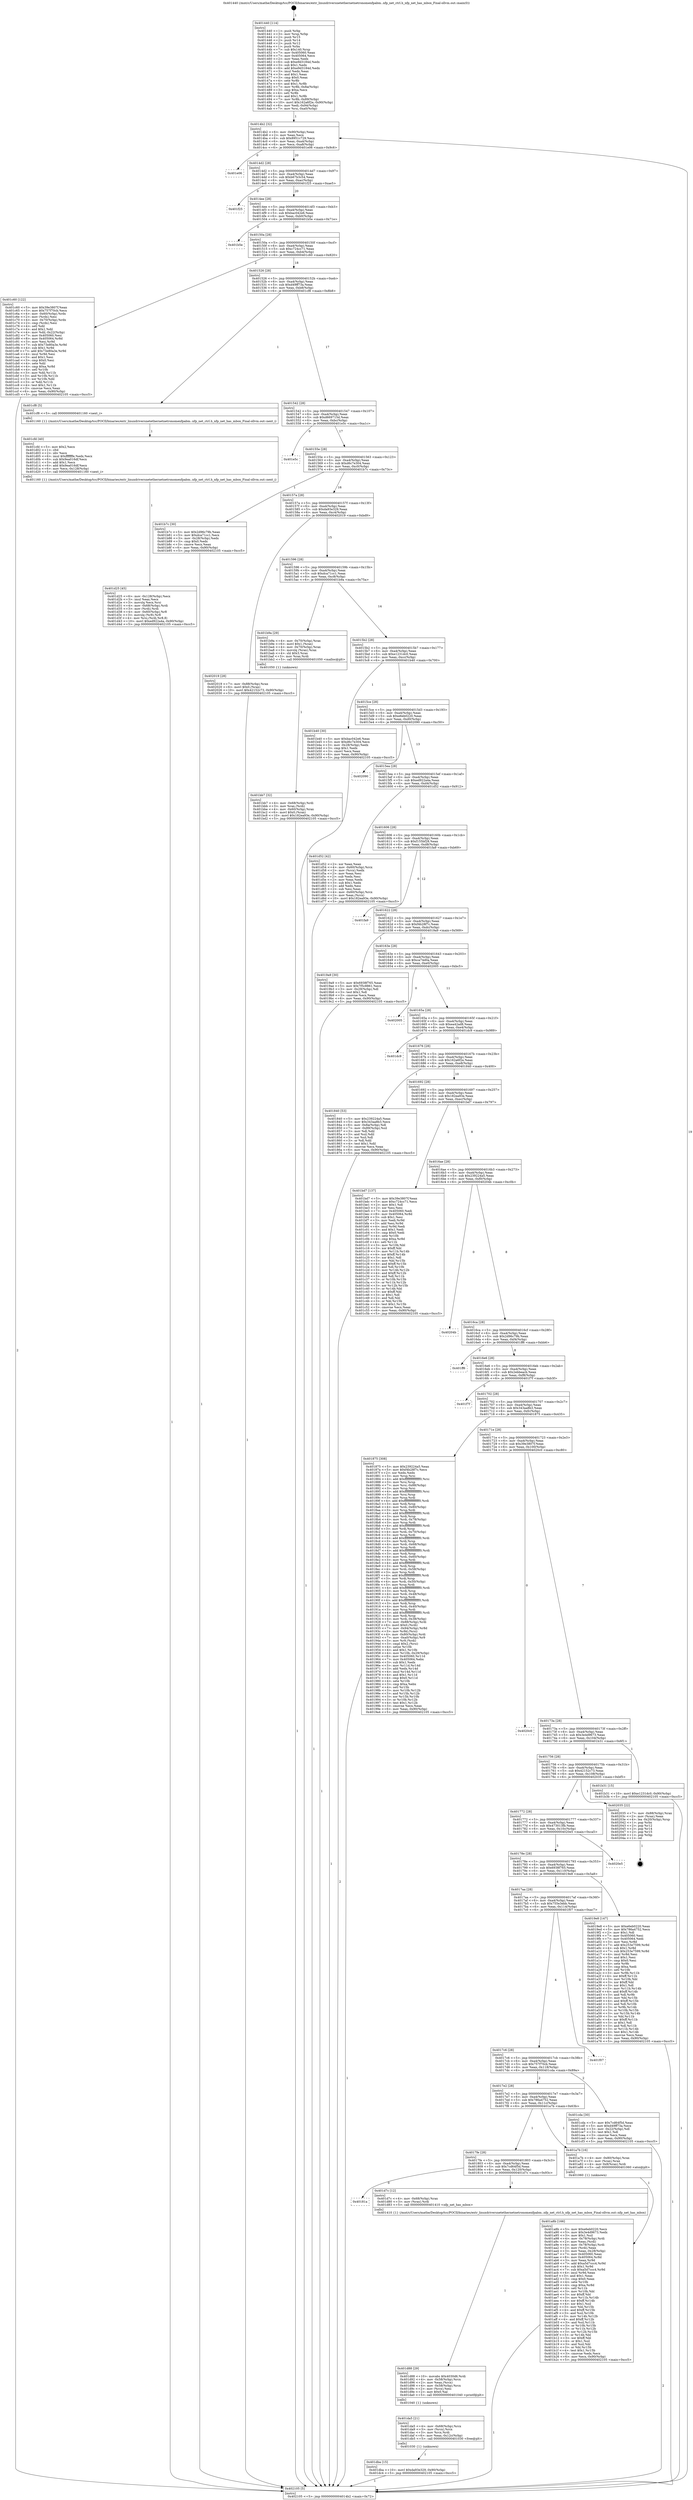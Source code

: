 digraph "0x401440" {
  label = "0x401440 (/mnt/c/Users/mathe/Desktop/tcc/POCII/binaries/extr_linuxdriversnetethernetnetronomenfpabm..nfp_net_ctrl.h_nfp_net_has_mbox_Final-ollvm.out::main(0))"
  labelloc = "t"
  node[shape=record]

  Entry [label="",width=0.3,height=0.3,shape=circle,fillcolor=black,style=filled]
  "0x4014b2" [label="{
     0x4014b2 [32]\l
     | [instrs]\l
     &nbsp;&nbsp;0x4014b2 \<+6\>: mov -0x90(%rbp),%eax\l
     &nbsp;&nbsp;0x4014b8 \<+2\>: mov %eax,%ecx\l
     &nbsp;&nbsp;0x4014ba \<+6\>: sub $0x8951c729,%ecx\l
     &nbsp;&nbsp;0x4014c0 \<+6\>: mov %eax,-0xa4(%rbp)\l
     &nbsp;&nbsp;0x4014c6 \<+6\>: mov %ecx,-0xa8(%rbp)\l
     &nbsp;&nbsp;0x4014cc \<+6\>: je 0000000000401e06 \<main+0x9c6\>\l
  }"]
  "0x401e06" [label="{
     0x401e06\l
  }", style=dashed]
  "0x4014d2" [label="{
     0x4014d2 [28]\l
     | [instrs]\l
     &nbsp;&nbsp;0x4014d2 \<+5\>: jmp 00000000004014d7 \<main+0x97\>\l
     &nbsp;&nbsp;0x4014d7 \<+6\>: mov -0xa4(%rbp),%eax\l
     &nbsp;&nbsp;0x4014dd \<+5\>: sub $0xb67b3c54,%eax\l
     &nbsp;&nbsp;0x4014e2 \<+6\>: mov %eax,-0xac(%rbp)\l
     &nbsp;&nbsp;0x4014e8 \<+6\>: je 0000000000401f25 \<main+0xae5\>\l
  }"]
  Exit [label="",width=0.3,height=0.3,shape=circle,fillcolor=black,style=filled,peripheries=2]
  "0x401f25" [label="{
     0x401f25\l
  }", style=dashed]
  "0x4014ee" [label="{
     0x4014ee [28]\l
     | [instrs]\l
     &nbsp;&nbsp;0x4014ee \<+5\>: jmp 00000000004014f3 \<main+0xb3\>\l
     &nbsp;&nbsp;0x4014f3 \<+6\>: mov -0xa4(%rbp),%eax\l
     &nbsp;&nbsp;0x4014f9 \<+5\>: sub $0xbac042e6,%eax\l
     &nbsp;&nbsp;0x4014fe \<+6\>: mov %eax,-0xb0(%rbp)\l
     &nbsp;&nbsp;0x401504 \<+6\>: je 0000000000401b5e \<main+0x71e\>\l
  }"]
  "0x401dba" [label="{
     0x401dba [15]\l
     | [instrs]\l
     &nbsp;&nbsp;0x401dba \<+10\>: movl $0xda93e329,-0x90(%rbp)\l
     &nbsp;&nbsp;0x401dc4 \<+5\>: jmp 0000000000402105 \<main+0xcc5\>\l
  }"]
  "0x401b5e" [label="{
     0x401b5e\l
  }", style=dashed]
  "0x40150a" [label="{
     0x40150a [28]\l
     | [instrs]\l
     &nbsp;&nbsp;0x40150a \<+5\>: jmp 000000000040150f \<main+0xcf\>\l
     &nbsp;&nbsp;0x40150f \<+6\>: mov -0xa4(%rbp),%eax\l
     &nbsp;&nbsp;0x401515 \<+5\>: sub $0xc724cc71,%eax\l
     &nbsp;&nbsp;0x40151a \<+6\>: mov %eax,-0xb4(%rbp)\l
     &nbsp;&nbsp;0x401520 \<+6\>: je 0000000000401c60 \<main+0x820\>\l
  }"]
  "0x401da5" [label="{
     0x401da5 [21]\l
     | [instrs]\l
     &nbsp;&nbsp;0x401da5 \<+4\>: mov -0x68(%rbp),%rcx\l
     &nbsp;&nbsp;0x401da9 \<+3\>: mov (%rcx),%rcx\l
     &nbsp;&nbsp;0x401dac \<+3\>: mov %rcx,%rdi\l
     &nbsp;&nbsp;0x401daf \<+6\>: mov %eax,-0x12c(%rbp)\l
     &nbsp;&nbsp;0x401db5 \<+5\>: call 0000000000401030 \<free@plt\>\l
     | [calls]\l
     &nbsp;&nbsp;0x401030 \{1\} (unknown)\l
  }"]
  "0x401c60" [label="{
     0x401c60 [122]\l
     | [instrs]\l
     &nbsp;&nbsp;0x401c60 \<+5\>: mov $0x39e3807f,%eax\l
     &nbsp;&nbsp;0x401c65 \<+5\>: mov $0x757f70cb,%ecx\l
     &nbsp;&nbsp;0x401c6a \<+4\>: mov -0x60(%rbp),%rdx\l
     &nbsp;&nbsp;0x401c6e \<+2\>: mov (%rdx),%esi\l
     &nbsp;&nbsp;0x401c70 \<+4\>: mov -0x70(%rbp),%rdx\l
     &nbsp;&nbsp;0x401c74 \<+2\>: cmp (%rdx),%esi\l
     &nbsp;&nbsp;0x401c76 \<+4\>: setl %dil\l
     &nbsp;&nbsp;0x401c7a \<+4\>: and $0x1,%dil\l
     &nbsp;&nbsp;0x401c7e \<+4\>: mov %dil,-0x22(%rbp)\l
     &nbsp;&nbsp;0x401c82 \<+7\>: mov 0x405060,%esi\l
     &nbsp;&nbsp;0x401c89 \<+8\>: mov 0x405064,%r8d\l
     &nbsp;&nbsp;0x401c91 \<+3\>: mov %esi,%r9d\l
     &nbsp;&nbsp;0x401c94 \<+7\>: sub $0x73e80a3e,%r9d\l
     &nbsp;&nbsp;0x401c9b \<+4\>: sub $0x1,%r9d\l
     &nbsp;&nbsp;0x401c9f \<+7\>: add $0x73e80a3e,%r9d\l
     &nbsp;&nbsp;0x401ca6 \<+4\>: imul %r9d,%esi\l
     &nbsp;&nbsp;0x401caa \<+3\>: and $0x1,%esi\l
     &nbsp;&nbsp;0x401cad \<+3\>: cmp $0x0,%esi\l
     &nbsp;&nbsp;0x401cb0 \<+4\>: sete %dil\l
     &nbsp;&nbsp;0x401cb4 \<+4\>: cmp $0xa,%r8d\l
     &nbsp;&nbsp;0x401cb8 \<+4\>: setl %r10b\l
     &nbsp;&nbsp;0x401cbc \<+3\>: mov %dil,%r11b\l
     &nbsp;&nbsp;0x401cbf \<+3\>: and %r10b,%r11b\l
     &nbsp;&nbsp;0x401cc2 \<+3\>: xor %r10b,%dil\l
     &nbsp;&nbsp;0x401cc5 \<+3\>: or %dil,%r11b\l
     &nbsp;&nbsp;0x401cc8 \<+4\>: test $0x1,%r11b\l
     &nbsp;&nbsp;0x401ccc \<+3\>: cmovne %ecx,%eax\l
     &nbsp;&nbsp;0x401ccf \<+6\>: mov %eax,-0x90(%rbp)\l
     &nbsp;&nbsp;0x401cd5 \<+5\>: jmp 0000000000402105 \<main+0xcc5\>\l
  }"]
  "0x401526" [label="{
     0x401526 [28]\l
     | [instrs]\l
     &nbsp;&nbsp;0x401526 \<+5\>: jmp 000000000040152b \<main+0xeb\>\l
     &nbsp;&nbsp;0x40152b \<+6\>: mov -0xa4(%rbp),%eax\l
     &nbsp;&nbsp;0x401531 \<+5\>: sub $0xd49ff73a,%eax\l
     &nbsp;&nbsp;0x401536 \<+6\>: mov %eax,-0xb8(%rbp)\l
     &nbsp;&nbsp;0x40153c \<+6\>: je 0000000000401cf8 \<main+0x8b8\>\l
  }"]
  "0x401d88" [label="{
     0x401d88 [29]\l
     | [instrs]\l
     &nbsp;&nbsp;0x401d88 \<+10\>: movabs $0x4030d6,%rdi\l
     &nbsp;&nbsp;0x401d92 \<+4\>: mov -0x58(%rbp),%rcx\l
     &nbsp;&nbsp;0x401d96 \<+2\>: mov %eax,(%rcx)\l
     &nbsp;&nbsp;0x401d98 \<+4\>: mov -0x58(%rbp),%rcx\l
     &nbsp;&nbsp;0x401d9c \<+2\>: mov (%rcx),%esi\l
     &nbsp;&nbsp;0x401d9e \<+2\>: mov $0x0,%al\l
     &nbsp;&nbsp;0x401da0 \<+5\>: call 0000000000401040 \<printf@plt\>\l
     | [calls]\l
     &nbsp;&nbsp;0x401040 \{1\} (unknown)\l
  }"]
  "0x401cf8" [label="{
     0x401cf8 [5]\l
     | [instrs]\l
     &nbsp;&nbsp;0x401cf8 \<+5\>: call 0000000000401160 \<next_i\>\l
     | [calls]\l
     &nbsp;&nbsp;0x401160 \{1\} (/mnt/c/Users/mathe/Desktop/tcc/POCII/binaries/extr_linuxdriversnetethernetnetronomenfpabm..nfp_net_ctrl.h_nfp_net_has_mbox_Final-ollvm.out::next_i)\l
  }"]
  "0x401542" [label="{
     0x401542 [28]\l
     | [instrs]\l
     &nbsp;&nbsp;0x401542 \<+5\>: jmp 0000000000401547 \<main+0x107\>\l
     &nbsp;&nbsp;0x401547 \<+6\>: mov -0xa4(%rbp),%eax\l
     &nbsp;&nbsp;0x40154d \<+5\>: sub $0xd669715d,%eax\l
     &nbsp;&nbsp;0x401552 \<+6\>: mov %eax,-0xbc(%rbp)\l
     &nbsp;&nbsp;0x401558 \<+6\>: je 0000000000401e5c \<main+0xa1c\>\l
  }"]
  "0x40181a" [label="{
     0x40181a\l
  }", style=dashed]
  "0x401e5c" [label="{
     0x401e5c\l
  }", style=dashed]
  "0x40155e" [label="{
     0x40155e [28]\l
     | [instrs]\l
     &nbsp;&nbsp;0x40155e \<+5\>: jmp 0000000000401563 \<main+0x123\>\l
     &nbsp;&nbsp;0x401563 \<+6\>: mov -0xa4(%rbp),%eax\l
     &nbsp;&nbsp;0x401569 \<+5\>: sub $0xd6c7e304,%eax\l
     &nbsp;&nbsp;0x40156e \<+6\>: mov %eax,-0xc0(%rbp)\l
     &nbsp;&nbsp;0x401574 \<+6\>: je 0000000000401b7c \<main+0x73c\>\l
  }"]
  "0x401d7c" [label="{
     0x401d7c [12]\l
     | [instrs]\l
     &nbsp;&nbsp;0x401d7c \<+4\>: mov -0x68(%rbp),%rax\l
     &nbsp;&nbsp;0x401d80 \<+3\>: mov (%rax),%rdi\l
     &nbsp;&nbsp;0x401d83 \<+5\>: call 0000000000401410 \<nfp_net_has_mbox\>\l
     | [calls]\l
     &nbsp;&nbsp;0x401410 \{1\} (/mnt/c/Users/mathe/Desktop/tcc/POCII/binaries/extr_linuxdriversnetethernetnetronomenfpabm..nfp_net_ctrl.h_nfp_net_has_mbox_Final-ollvm.out::nfp_net_has_mbox)\l
  }"]
  "0x401b7c" [label="{
     0x401b7c [30]\l
     | [instrs]\l
     &nbsp;&nbsp;0x401b7c \<+5\>: mov $0x2d96c79b,%eax\l
     &nbsp;&nbsp;0x401b81 \<+5\>: mov $0xdca71cc1,%ecx\l
     &nbsp;&nbsp;0x401b86 \<+3\>: mov -0x28(%rbp),%edx\l
     &nbsp;&nbsp;0x401b89 \<+3\>: cmp $0x0,%edx\l
     &nbsp;&nbsp;0x401b8c \<+3\>: cmove %ecx,%eax\l
     &nbsp;&nbsp;0x401b8f \<+6\>: mov %eax,-0x90(%rbp)\l
     &nbsp;&nbsp;0x401b95 \<+5\>: jmp 0000000000402105 \<main+0xcc5\>\l
  }"]
  "0x40157a" [label="{
     0x40157a [28]\l
     | [instrs]\l
     &nbsp;&nbsp;0x40157a \<+5\>: jmp 000000000040157f \<main+0x13f\>\l
     &nbsp;&nbsp;0x40157f \<+6\>: mov -0xa4(%rbp),%eax\l
     &nbsp;&nbsp;0x401585 \<+5\>: sub $0xda93e329,%eax\l
     &nbsp;&nbsp;0x40158a \<+6\>: mov %eax,-0xc4(%rbp)\l
     &nbsp;&nbsp;0x401590 \<+6\>: je 0000000000402019 \<main+0xbd9\>\l
  }"]
  "0x401d25" [label="{
     0x401d25 [45]\l
     | [instrs]\l
     &nbsp;&nbsp;0x401d25 \<+6\>: mov -0x128(%rbp),%ecx\l
     &nbsp;&nbsp;0x401d2b \<+3\>: imul %eax,%ecx\l
     &nbsp;&nbsp;0x401d2e \<+3\>: movslq %ecx,%rsi\l
     &nbsp;&nbsp;0x401d31 \<+4\>: mov -0x68(%rbp),%rdi\l
     &nbsp;&nbsp;0x401d35 \<+3\>: mov (%rdi),%rdi\l
     &nbsp;&nbsp;0x401d38 \<+4\>: mov -0x60(%rbp),%r8\l
     &nbsp;&nbsp;0x401d3c \<+3\>: movslq (%r8),%r8\l
     &nbsp;&nbsp;0x401d3f \<+4\>: mov %rsi,(%rdi,%r8,8)\l
     &nbsp;&nbsp;0x401d43 \<+10\>: movl $0xed922a4a,-0x90(%rbp)\l
     &nbsp;&nbsp;0x401d4d \<+5\>: jmp 0000000000402105 \<main+0xcc5\>\l
  }"]
  "0x402019" [label="{
     0x402019 [28]\l
     | [instrs]\l
     &nbsp;&nbsp;0x402019 \<+7\>: mov -0x88(%rbp),%rax\l
     &nbsp;&nbsp;0x402020 \<+6\>: movl $0x0,(%rax)\l
     &nbsp;&nbsp;0x402026 \<+10\>: movl $0x42152c73,-0x90(%rbp)\l
     &nbsp;&nbsp;0x402030 \<+5\>: jmp 0000000000402105 \<main+0xcc5\>\l
  }"]
  "0x401596" [label="{
     0x401596 [28]\l
     | [instrs]\l
     &nbsp;&nbsp;0x401596 \<+5\>: jmp 000000000040159b \<main+0x15b\>\l
     &nbsp;&nbsp;0x40159b \<+6\>: mov -0xa4(%rbp),%eax\l
     &nbsp;&nbsp;0x4015a1 \<+5\>: sub $0xdca71cc1,%eax\l
     &nbsp;&nbsp;0x4015a6 \<+6\>: mov %eax,-0xc8(%rbp)\l
     &nbsp;&nbsp;0x4015ac \<+6\>: je 0000000000401b9a \<main+0x75a\>\l
  }"]
  "0x401cfd" [label="{
     0x401cfd [40]\l
     | [instrs]\l
     &nbsp;&nbsp;0x401cfd \<+5\>: mov $0x2,%ecx\l
     &nbsp;&nbsp;0x401d02 \<+1\>: cltd\l
     &nbsp;&nbsp;0x401d03 \<+2\>: idiv %ecx\l
     &nbsp;&nbsp;0x401d05 \<+6\>: imul $0xfffffffe,%edx,%ecx\l
     &nbsp;&nbsp;0x401d0b \<+6\>: sub $0x9ea016df,%ecx\l
     &nbsp;&nbsp;0x401d11 \<+3\>: add $0x1,%ecx\l
     &nbsp;&nbsp;0x401d14 \<+6\>: add $0x9ea016df,%ecx\l
     &nbsp;&nbsp;0x401d1a \<+6\>: mov %ecx,-0x128(%rbp)\l
     &nbsp;&nbsp;0x401d20 \<+5\>: call 0000000000401160 \<next_i\>\l
     | [calls]\l
     &nbsp;&nbsp;0x401160 \{1\} (/mnt/c/Users/mathe/Desktop/tcc/POCII/binaries/extr_linuxdriversnetethernetnetronomenfpabm..nfp_net_ctrl.h_nfp_net_has_mbox_Final-ollvm.out::next_i)\l
  }"]
  "0x401b9a" [label="{
     0x401b9a [29]\l
     | [instrs]\l
     &nbsp;&nbsp;0x401b9a \<+4\>: mov -0x70(%rbp),%rax\l
     &nbsp;&nbsp;0x401b9e \<+6\>: movl $0x1,(%rax)\l
     &nbsp;&nbsp;0x401ba4 \<+4\>: mov -0x70(%rbp),%rax\l
     &nbsp;&nbsp;0x401ba8 \<+3\>: movslq (%rax),%rax\l
     &nbsp;&nbsp;0x401bab \<+4\>: shl $0x3,%rax\l
     &nbsp;&nbsp;0x401baf \<+3\>: mov %rax,%rdi\l
     &nbsp;&nbsp;0x401bb2 \<+5\>: call 0000000000401050 \<malloc@plt\>\l
     | [calls]\l
     &nbsp;&nbsp;0x401050 \{1\} (unknown)\l
  }"]
  "0x4015b2" [label="{
     0x4015b2 [28]\l
     | [instrs]\l
     &nbsp;&nbsp;0x4015b2 \<+5\>: jmp 00000000004015b7 \<main+0x177\>\l
     &nbsp;&nbsp;0x4015b7 \<+6\>: mov -0xa4(%rbp),%eax\l
     &nbsp;&nbsp;0x4015bd \<+5\>: sub $0xe1231dc0,%eax\l
     &nbsp;&nbsp;0x4015c2 \<+6\>: mov %eax,-0xcc(%rbp)\l
     &nbsp;&nbsp;0x4015c8 \<+6\>: je 0000000000401b40 \<main+0x700\>\l
  }"]
  "0x401bb7" [label="{
     0x401bb7 [32]\l
     | [instrs]\l
     &nbsp;&nbsp;0x401bb7 \<+4\>: mov -0x68(%rbp),%rdi\l
     &nbsp;&nbsp;0x401bbb \<+3\>: mov %rax,(%rdi)\l
     &nbsp;&nbsp;0x401bbe \<+4\>: mov -0x60(%rbp),%rax\l
     &nbsp;&nbsp;0x401bc2 \<+6\>: movl $0x0,(%rax)\l
     &nbsp;&nbsp;0x401bc8 \<+10\>: movl $0x182ea93e,-0x90(%rbp)\l
     &nbsp;&nbsp;0x401bd2 \<+5\>: jmp 0000000000402105 \<main+0xcc5\>\l
  }"]
  "0x401b40" [label="{
     0x401b40 [30]\l
     | [instrs]\l
     &nbsp;&nbsp;0x401b40 \<+5\>: mov $0xbac042e6,%eax\l
     &nbsp;&nbsp;0x401b45 \<+5\>: mov $0xd6c7e304,%ecx\l
     &nbsp;&nbsp;0x401b4a \<+3\>: mov -0x28(%rbp),%edx\l
     &nbsp;&nbsp;0x401b4d \<+3\>: cmp $0x1,%edx\l
     &nbsp;&nbsp;0x401b50 \<+3\>: cmovl %ecx,%eax\l
     &nbsp;&nbsp;0x401b53 \<+6\>: mov %eax,-0x90(%rbp)\l
     &nbsp;&nbsp;0x401b59 \<+5\>: jmp 0000000000402105 \<main+0xcc5\>\l
  }"]
  "0x4015ce" [label="{
     0x4015ce [28]\l
     | [instrs]\l
     &nbsp;&nbsp;0x4015ce \<+5\>: jmp 00000000004015d3 \<main+0x193\>\l
     &nbsp;&nbsp;0x4015d3 \<+6\>: mov -0xa4(%rbp),%eax\l
     &nbsp;&nbsp;0x4015d9 \<+5\>: sub $0xe6eb0220,%eax\l
     &nbsp;&nbsp;0x4015de \<+6\>: mov %eax,-0xd0(%rbp)\l
     &nbsp;&nbsp;0x4015e4 \<+6\>: je 0000000000402090 \<main+0xc50\>\l
  }"]
  "0x401a8b" [label="{
     0x401a8b [166]\l
     | [instrs]\l
     &nbsp;&nbsp;0x401a8b \<+5\>: mov $0xe6eb0220,%ecx\l
     &nbsp;&nbsp;0x401a90 \<+5\>: mov $0x3e4d9673,%edx\l
     &nbsp;&nbsp;0x401a95 \<+3\>: mov $0x1,%sil\l
     &nbsp;&nbsp;0x401a98 \<+4\>: mov -0x78(%rbp),%rdi\l
     &nbsp;&nbsp;0x401a9c \<+2\>: mov %eax,(%rdi)\l
     &nbsp;&nbsp;0x401a9e \<+4\>: mov -0x78(%rbp),%rdi\l
     &nbsp;&nbsp;0x401aa2 \<+2\>: mov (%rdi),%eax\l
     &nbsp;&nbsp;0x401aa4 \<+3\>: mov %eax,-0x28(%rbp)\l
     &nbsp;&nbsp;0x401aa7 \<+7\>: mov 0x405060,%eax\l
     &nbsp;&nbsp;0x401aae \<+8\>: mov 0x405064,%r8d\l
     &nbsp;&nbsp;0x401ab6 \<+3\>: mov %eax,%r9d\l
     &nbsp;&nbsp;0x401ab9 \<+7\>: add $0xa5d7ccc4,%r9d\l
     &nbsp;&nbsp;0x401ac0 \<+4\>: sub $0x1,%r9d\l
     &nbsp;&nbsp;0x401ac4 \<+7\>: sub $0xa5d7ccc4,%r9d\l
     &nbsp;&nbsp;0x401acb \<+4\>: imul %r9d,%eax\l
     &nbsp;&nbsp;0x401acf \<+3\>: and $0x1,%eax\l
     &nbsp;&nbsp;0x401ad2 \<+3\>: cmp $0x0,%eax\l
     &nbsp;&nbsp;0x401ad5 \<+4\>: sete %r10b\l
     &nbsp;&nbsp;0x401ad9 \<+4\>: cmp $0xa,%r8d\l
     &nbsp;&nbsp;0x401add \<+4\>: setl %r11b\l
     &nbsp;&nbsp;0x401ae1 \<+3\>: mov %r10b,%bl\l
     &nbsp;&nbsp;0x401ae4 \<+3\>: xor $0xff,%bl\l
     &nbsp;&nbsp;0x401ae7 \<+3\>: mov %r11b,%r14b\l
     &nbsp;&nbsp;0x401aea \<+4\>: xor $0xff,%r14b\l
     &nbsp;&nbsp;0x401aee \<+4\>: xor $0x1,%sil\l
     &nbsp;&nbsp;0x401af2 \<+3\>: mov %bl,%r15b\l
     &nbsp;&nbsp;0x401af5 \<+4\>: and $0xff,%r15b\l
     &nbsp;&nbsp;0x401af9 \<+3\>: and %sil,%r10b\l
     &nbsp;&nbsp;0x401afc \<+3\>: mov %r14b,%r12b\l
     &nbsp;&nbsp;0x401aff \<+4\>: and $0xff,%r12b\l
     &nbsp;&nbsp;0x401b03 \<+3\>: and %sil,%r11b\l
     &nbsp;&nbsp;0x401b06 \<+3\>: or %r10b,%r15b\l
     &nbsp;&nbsp;0x401b09 \<+3\>: or %r11b,%r12b\l
     &nbsp;&nbsp;0x401b0c \<+3\>: xor %r12b,%r15b\l
     &nbsp;&nbsp;0x401b0f \<+3\>: or %r14b,%bl\l
     &nbsp;&nbsp;0x401b12 \<+3\>: xor $0xff,%bl\l
     &nbsp;&nbsp;0x401b15 \<+4\>: or $0x1,%sil\l
     &nbsp;&nbsp;0x401b19 \<+3\>: and %sil,%bl\l
     &nbsp;&nbsp;0x401b1c \<+3\>: or %bl,%r15b\l
     &nbsp;&nbsp;0x401b1f \<+4\>: test $0x1,%r15b\l
     &nbsp;&nbsp;0x401b23 \<+3\>: cmovne %edx,%ecx\l
     &nbsp;&nbsp;0x401b26 \<+6\>: mov %ecx,-0x90(%rbp)\l
     &nbsp;&nbsp;0x401b2c \<+5\>: jmp 0000000000402105 \<main+0xcc5\>\l
  }"]
  "0x402090" [label="{
     0x402090\l
  }", style=dashed]
  "0x4015ea" [label="{
     0x4015ea [28]\l
     | [instrs]\l
     &nbsp;&nbsp;0x4015ea \<+5\>: jmp 00000000004015ef \<main+0x1af\>\l
     &nbsp;&nbsp;0x4015ef \<+6\>: mov -0xa4(%rbp),%eax\l
     &nbsp;&nbsp;0x4015f5 \<+5\>: sub $0xed922a4a,%eax\l
     &nbsp;&nbsp;0x4015fa \<+6\>: mov %eax,-0xd4(%rbp)\l
     &nbsp;&nbsp;0x401600 \<+6\>: je 0000000000401d52 \<main+0x912\>\l
  }"]
  "0x4017fe" [label="{
     0x4017fe [28]\l
     | [instrs]\l
     &nbsp;&nbsp;0x4017fe \<+5\>: jmp 0000000000401803 \<main+0x3c3\>\l
     &nbsp;&nbsp;0x401803 \<+6\>: mov -0xa4(%rbp),%eax\l
     &nbsp;&nbsp;0x401809 \<+5\>: sub $0x7cd64f5d,%eax\l
     &nbsp;&nbsp;0x40180e \<+6\>: mov %eax,-0x120(%rbp)\l
     &nbsp;&nbsp;0x401814 \<+6\>: je 0000000000401d7c \<main+0x93c\>\l
  }"]
  "0x401d52" [label="{
     0x401d52 [42]\l
     | [instrs]\l
     &nbsp;&nbsp;0x401d52 \<+2\>: xor %eax,%eax\l
     &nbsp;&nbsp;0x401d54 \<+4\>: mov -0x60(%rbp),%rcx\l
     &nbsp;&nbsp;0x401d58 \<+2\>: mov (%rcx),%edx\l
     &nbsp;&nbsp;0x401d5a \<+2\>: mov %eax,%esi\l
     &nbsp;&nbsp;0x401d5c \<+2\>: sub %edx,%esi\l
     &nbsp;&nbsp;0x401d5e \<+2\>: mov %eax,%edx\l
     &nbsp;&nbsp;0x401d60 \<+3\>: sub $0x1,%edx\l
     &nbsp;&nbsp;0x401d63 \<+2\>: add %edx,%esi\l
     &nbsp;&nbsp;0x401d65 \<+2\>: sub %esi,%eax\l
     &nbsp;&nbsp;0x401d67 \<+4\>: mov -0x60(%rbp),%rcx\l
     &nbsp;&nbsp;0x401d6b \<+2\>: mov %eax,(%rcx)\l
     &nbsp;&nbsp;0x401d6d \<+10\>: movl $0x182ea93e,-0x90(%rbp)\l
     &nbsp;&nbsp;0x401d77 \<+5\>: jmp 0000000000402105 \<main+0xcc5\>\l
  }"]
  "0x401606" [label="{
     0x401606 [28]\l
     | [instrs]\l
     &nbsp;&nbsp;0x401606 \<+5\>: jmp 000000000040160b \<main+0x1cb\>\l
     &nbsp;&nbsp;0x40160b \<+6\>: mov -0xa4(%rbp),%eax\l
     &nbsp;&nbsp;0x401611 \<+5\>: sub $0xf155bf28,%eax\l
     &nbsp;&nbsp;0x401616 \<+6\>: mov %eax,-0xd8(%rbp)\l
     &nbsp;&nbsp;0x40161c \<+6\>: je 0000000000401fa9 \<main+0xb69\>\l
  }"]
  "0x401a7b" [label="{
     0x401a7b [16]\l
     | [instrs]\l
     &nbsp;&nbsp;0x401a7b \<+4\>: mov -0x80(%rbp),%rax\l
     &nbsp;&nbsp;0x401a7f \<+3\>: mov (%rax),%rax\l
     &nbsp;&nbsp;0x401a82 \<+4\>: mov 0x8(%rax),%rdi\l
     &nbsp;&nbsp;0x401a86 \<+5\>: call 0000000000401060 \<atoi@plt\>\l
     | [calls]\l
     &nbsp;&nbsp;0x401060 \{1\} (unknown)\l
  }"]
  "0x401fa9" [label="{
     0x401fa9\l
  }", style=dashed]
  "0x401622" [label="{
     0x401622 [28]\l
     | [instrs]\l
     &nbsp;&nbsp;0x401622 \<+5\>: jmp 0000000000401627 \<main+0x1e7\>\l
     &nbsp;&nbsp;0x401627 \<+6\>: mov -0xa4(%rbp),%eax\l
     &nbsp;&nbsp;0x40162d \<+5\>: sub $0xf4b28f7c,%eax\l
     &nbsp;&nbsp;0x401632 \<+6\>: mov %eax,-0xdc(%rbp)\l
     &nbsp;&nbsp;0x401638 \<+6\>: je 00000000004019a9 \<main+0x569\>\l
  }"]
  "0x4017e2" [label="{
     0x4017e2 [28]\l
     | [instrs]\l
     &nbsp;&nbsp;0x4017e2 \<+5\>: jmp 00000000004017e7 \<main+0x3a7\>\l
     &nbsp;&nbsp;0x4017e7 \<+6\>: mov -0xa4(%rbp),%eax\l
     &nbsp;&nbsp;0x4017ed \<+5\>: sub $0x786a4752,%eax\l
     &nbsp;&nbsp;0x4017f2 \<+6\>: mov %eax,-0x11c(%rbp)\l
     &nbsp;&nbsp;0x4017f8 \<+6\>: je 0000000000401a7b \<main+0x63b\>\l
  }"]
  "0x4019a9" [label="{
     0x4019a9 [30]\l
     | [instrs]\l
     &nbsp;&nbsp;0x4019a9 \<+5\>: mov $0x6938f765,%eax\l
     &nbsp;&nbsp;0x4019ae \<+5\>: mov $0x7f5c8861,%ecx\l
     &nbsp;&nbsp;0x4019b3 \<+3\>: mov -0x29(%rbp),%dl\l
     &nbsp;&nbsp;0x4019b6 \<+3\>: test $0x1,%dl\l
     &nbsp;&nbsp;0x4019b9 \<+3\>: cmovne %ecx,%eax\l
     &nbsp;&nbsp;0x4019bc \<+6\>: mov %eax,-0x90(%rbp)\l
     &nbsp;&nbsp;0x4019c2 \<+5\>: jmp 0000000000402105 \<main+0xcc5\>\l
  }"]
  "0x40163e" [label="{
     0x40163e [28]\l
     | [instrs]\l
     &nbsp;&nbsp;0x40163e \<+5\>: jmp 0000000000401643 \<main+0x203\>\l
     &nbsp;&nbsp;0x401643 \<+6\>: mov -0xa4(%rbp),%eax\l
     &nbsp;&nbsp;0x401649 \<+5\>: sub $0xca74d0a,%eax\l
     &nbsp;&nbsp;0x40164e \<+6\>: mov %eax,-0xe0(%rbp)\l
     &nbsp;&nbsp;0x401654 \<+6\>: je 0000000000402005 \<main+0xbc5\>\l
  }"]
  "0x401cda" [label="{
     0x401cda [30]\l
     | [instrs]\l
     &nbsp;&nbsp;0x401cda \<+5\>: mov $0x7cd64f5d,%eax\l
     &nbsp;&nbsp;0x401cdf \<+5\>: mov $0xd49ff73a,%ecx\l
     &nbsp;&nbsp;0x401ce4 \<+3\>: mov -0x22(%rbp),%dl\l
     &nbsp;&nbsp;0x401ce7 \<+3\>: test $0x1,%dl\l
     &nbsp;&nbsp;0x401cea \<+3\>: cmovne %ecx,%eax\l
     &nbsp;&nbsp;0x401ced \<+6\>: mov %eax,-0x90(%rbp)\l
     &nbsp;&nbsp;0x401cf3 \<+5\>: jmp 0000000000402105 \<main+0xcc5\>\l
  }"]
  "0x402005" [label="{
     0x402005\l
  }", style=dashed]
  "0x40165a" [label="{
     0x40165a [28]\l
     | [instrs]\l
     &nbsp;&nbsp;0x40165a \<+5\>: jmp 000000000040165f \<main+0x21f\>\l
     &nbsp;&nbsp;0x40165f \<+6\>: mov -0xa4(%rbp),%eax\l
     &nbsp;&nbsp;0x401665 \<+5\>: sub $0xea42ad8,%eax\l
     &nbsp;&nbsp;0x40166a \<+6\>: mov %eax,-0xe4(%rbp)\l
     &nbsp;&nbsp;0x401670 \<+6\>: je 0000000000401dc9 \<main+0x989\>\l
  }"]
  "0x4017c6" [label="{
     0x4017c6 [28]\l
     | [instrs]\l
     &nbsp;&nbsp;0x4017c6 \<+5\>: jmp 00000000004017cb \<main+0x38b\>\l
     &nbsp;&nbsp;0x4017cb \<+6\>: mov -0xa4(%rbp),%eax\l
     &nbsp;&nbsp;0x4017d1 \<+5\>: sub $0x757f70cb,%eax\l
     &nbsp;&nbsp;0x4017d6 \<+6\>: mov %eax,-0x118(%rbp)\l
     &nbsp;&nbsp;0x4017dc \<+6\>: je 0000000000401cda \<main+0x89a\>\l
  }"]
  "0x401dc9" [label="{
     0x401dc9\l
  }", style=dashed]
  "0x401676" [label="{
     0x401676 [28]\l
     | [instrs]\l
     &nbsp;&nbsp;0x401676 \<+5\>: jmp 000000000040167b \<main+0x23b\>\l
     &nbsp;&nbsp;0x40167b \<+6\>: mov -0xa4(%rbp),%eax\l
     &nbsp;&nbsp;0x401681 \<+5\>: sub $0x162a6f2e,%eax\l
     &nbsp;&nbsp;0x401686 \<+6\>: mov %eax,-0xe8(%rbp)\l
     &nbsp;&nbsp;0x40168c \<+6\>: je 0000000000401840 \<main+0x400\>\l
  }"]
  "0x401f07" [label="{
     0x401f07\l
  }", style=dashed]
  "0x401840" [label="{
     0x401840 [53]\l
     | [instrs]\l
     &nbsp;&nbsp;0x401840 \<+5\>: mov $0x239224a5,%eax\l
     &nbsp;&nbsp;0x401845 \<+5\>: mov $0x343aa8b3,%ecx\l
     &nbsp;&nbsp;0x40184a \<+6\>: mov -0x8a(%rbp),%dl\l
     &nbsp;&nbsp;0x401850 \<+7\>: mov -0x89(%rbp),%sil\l
     &nbsp;&nbsp;0x401857 \<+3\>: mov %dl,%dil\l
     &nbsp;&nbsp;0x40185a \<+3\>: and %sil,%dil\l
     &nbsp;&nbsp;0x40185d \<+3\>: xor %sil,%dl\l
     &nbsp;&nbsp;0x401860 \<+3\>: or %dl,%dil\l
     &nbsp;&nbsp;0x401863 \<+4\>: test $0x1,%dil\l
     &nbsp;&nbsp;0x401867 \<+3\>: cmovne %ecx,%eax\l
     &nbsp;&nbsp;0x40186a \<+6\>: mov %eax,-0x90(%rbp)\l
     &nbsp;&nbsp;0x401870 \<+5\>: jmp 0000000000402105 \<main+0xcc5\>\l
  }"]
  "0x401692" [label="{
     0x401692 [28]\l
     | [instrs]\l
     &nbsp;&nbsp;0x401692 \<+5\>: jmp 0000000000401697 \<main+0x257\>\l
     &nbsp;&nbsp;0x401697 \<+6\>: mov -0xa4(%rbp),%eax\l
     &nbsp;&nbsp;0x40169d \<+5\>: sub $0x182ea93e,%eax\l
     &nbsp;&nbsp;0x4016a2 \<+6\>: mov %eax,-0xec(%rbp)\l
     &nbsp;&nbsp;0x4016a8 \<+6\>: je 0000000000401bd7 \<main+0x797\>\l
  }"]
  "0x402105" [label="{
     0x402105 [5]\l
     | [instrs]\l
     &nbsp;&nbsp;0x402105 \<+5\>: jmp 00000000004014b2 \<main+0x72\>\l
  }"]
  "0x401440" [label="{
     0x401440 [114]\l
     | [instrs]\l
     &nbsp;&nbsp;0x401440 \<+1\>: push %rbp\l
     &nbsp;&nbsp;0x401441 \<+3\>: mov %rsp,%rbp\l
     &nbsp;&nbsp;0x401444 \<+2\>: push %r15\l
     &nbsp;&nbsp;0x401446 \<+2\>: push %r14\l
     &nbsp;&nbsp;0x401448 \<+2\>: push %r12\l
     &nbsp;&nbsp;0x40144a \<+1\>: push %rbx\l
     &nbsp;&nbsp;0x40144b \<+7\>: sub $0x140,%rsp\l
     &nbsp;&nbsp;0x401452 \<+7\>: mov 0x405060,%eax\l
     &nbsp;&nbsp;0x401459 \<+7\>: mov 0x405064,%ecx\l
     &nbsp;&nbsp;0x401460 \<+2\>: mov %eax,%edx\l
     &nbsp;&nbsp;0x401462 \<+6\>: sub $0xe9d3184d,%edx\l
     &nbsp;&nbsp;0x401468 \<+3\>: sub $0x1,%edx\l
     &nbsp;&nbsp;0x40146b \<+6\>: add $0xe9d3184d,%edx\l
     &nbsp;&nbsp;0x401471 \<+3\>: imul %edx,%eax\l
     &nbsp;&nbsp;0x401474 \<+3\>: and $0x1,%eax\l
     &nbsp;&nbsp;0x401477 \<+3\>: cmp $0x0,%eax\l
     &nbsp;&nbsp;0x40147a \<+4\>: sete %r8b\l
     &nbsp;&nbsp;0x40147e \<+4\>: and $0x1,%r8b\l
     &nbsp;&nbsp;0x401482 \<+7\>: mov %r8b,-0x8a(%rbp)\l
     &nbsp;&nbsp;0x401489 \<+3\>: cmp $0xa,%ecx\l
     &nbsp;&nbsp;0x40148c \<+4\>: setl %r8b\l
     &nbsp;&nbsp;0x401490 \<+4\>: and $0x1,%r8b\l
     &nbsp;&nbsp;0x401494 \<+7\>: mov %r8b,-0x89(%rbp)\l
     &nbsp;&nbsp;0x40149b \<+10\>: movl $0x162a6f2e,-0x90(%rbp)\l
     &nbsp;&nbsp;0x4014a5 \<+6\>: mov %edi,-0x94(%rbp)\l
     &nbsp;&nbsp;0x4014ab \<+7\>: mov %rsi,-0xa0(%rbp)\l
  }"]
  "0x4017aa" [label="{
     0x4017aa [28]\l
     | [instrs]\l
     &nbsp;&nbsp;0x4017aa \<+5\>: jmp 00000000004017af \<main+0x36f\>\l
     &nbsp;&nbsp;0x4017af \<+6\>: mov -0xa4(%rbp),%eax\l
     &nbsp;&nbsp;0x4017b5 \<+5\>: sub $0x755e3ebb,%eax\l
     &nbsp;&nbsp;0x4017ba \<+6\>: mov %eax,-0x114(%rbp)\l
     &nbsp;&nbsp;0x4017c0 \<+6\>: je 0000000000401f07 \<main+0xac7\>\l
  }"]
  "0x401bd7" [label="{
     0x401bd7 [137]\l
     | [instrs]\l
     &nbsp;&nbsp;0x401bd7 \<+5\>: mov $0x39e3807f,%eax\l
     &nbsp;&nbsp;0x401bdc \<+5\>: mov $0xc724cc71,%ecx\l
     &nbsp;&nbsp;0x401be1 \<+2\>: mov $0x1,%dl\l
     &nbsp;&nbsp;0x401be3 \<+2\>: xor %esi,%esi\l
     &nbsp;&nbsp;0x401be5 \<+7\>: mov 0x405060,%edi\l
     &nbsp;&nbsp;0x401bec \<+8\>: mov 0x405064,%r8d\l
     &nbsp;&nbsp;0x401bf4 \<+3\>: sub $0x1,%esi\l
     &nbsp;&nbsp;0x401bf7 \<+3\>: mov %edi,%r9d\l
     &nbsp;&nbsp;0x401bfa \<+3\>: add %esi,%r9d\l
     &nbsp;&nbsp;0x401bfd \<+4\>: imul %r9d,%edi\l
     &nbsp;&nbsp;0x401c01 \<+3\>: and $0x1,%edi\l
     &nbsp;&nbsp;0x401c04 \<+3\>: cmp $0x0,%edi\l
     &nbsp;&nbsp;0x401c07 \<+4\>: sete %r10b\l
     &nbsp;&nbsp;0x401c0b \<+4\>: cmp $0xa,%r8d\l
     &nbsp;&nbsp;0x401c0f \<+4\>: setl %r11b\l
     &nbsp;&nbsp;0x401c13 \<+3\>: mov %r10b,%bl\l
     &nbsp;&nbsp;0x401c16 \<+3\>: xor $0xff,%bl\l
     &nbsp;&nbsp;0x401c19 \<+3\>: mov %r11b,%r14b\l
     &nbsp;&nbsp;0x401c1c \<+4\>: xor $0xff,%r14b\l
     &nbsp;&nbsp;0x401c20 \<+3\>: xor $0x1,%dl\l
     &nbsp;&nbsp;0x401c23 \<+3\>: mov %bl,%r15b\l
     &nbsp;&nbsp;0x401c26 \<+4\>: and $0xff,%r15b\l
     &nbsp;&nbsp;0x401c2a \<+3\>: and %dl,%r10b\l
     &nbsp;&nbsp;0x401c2d \<+3\>: mov %r14b,%r12b\l
     &nbsp;&nbsp;0x401c30 \<+4\>: and $0xff,%r12b\l
     &nbsp;&nbsp;0x401c34 \<+3\>: and %dl,%r11b\l
     &nbsp;&nbsp;0x401c37 \<+3\>: or %r10b,%r15b\l
     &nbsp;&nbsp;0x401c3a \<+3\>: or %r11b,%r12b\l
     &nbsp;&nbsp;0x401c3d \<+3\>: xor %r12b,%r15b\l
     &nbsp;&nbsp;0x401c40 \<+3\>: or %r14b,%bl\l
     &nbsp;&nbsp;0x401c43 \<+3\>: xor $0xff,%bl\l
     &nbsp;&nbsp;0x401c46 \<+3\>: or $0x1,%dl\l
     &nbsp;&nbsp;0x401c49 \<+2\>: and %dl,%bl\l
     &nbsp;&nbsp;0x401c4b \<+3\>: or %bl,%r15b\l
     &nbsp;&nbsp;0x401c4e \<+4\>: test $0x1,%r15b\l
     &nbsp;&nbsp;0x401c52 \<+3\>: cmovne %ecx,%eax\l
     &nbsp;&nbsp;0x401c55 \<+6\>: mov %eax,-0x90(%rbp)\l
     &nbsp;&nbsp;0x401c5b \<+5\>: jmp 0000000000402105 \<main+0xcc5\>\l
  }"]
  "0x4016ae" [label="{
     0x4016ae [28]\l
     | [instrs]\l
     &nbsp;&nbsp;0x4016ae \<+5\>: jmp 00000000004016b3 \<main+0x273\>\l
     &nbsp;&nbsp;0x4016b3 \<+6\>: mov -0xa4(%rbp),%eax\l
     &nbsp;&nbsp;0x4016b9 \<+5\>: sub $0x239224a5,%eax\l
     &nbsp;&nbsp;0x4016be \<+6\>: mov %eax,-0xf0(%rbp)\l
     &nbsp;&nbsp;0x4016c4 \<+6\>: je 000000000040204b \<main+0xc0b\>\l
  }"]
  "0x4019e8" [label="{
     0x4019e8 [147]\l
     | [instrs]\l
     &nbsp;&nbsp;0x4019e8 \<+5\>: mov $0xe6eb0220,%eax\l
     &nbsp;&nbsp;0x4019ed \<+5\>: mov $0x786a4752,%ecx\l
     &nbsp;&nbsp;0x4019f2 \<+2\>: mov $0x1,%dl\l
     &nbsp;&nbsp;0x4019f4 \<+7\>: mov 0x405060,%esi\l
     &nbsp;&nbsp;0x4019fb \<+7\>: mov 0x405064,%edi\l
     &nbsp;&nbsp;0x401a02 \<+3\>: mov %esi,%r8d\l
     &nbsp;&nbsp;0x401a05 \<+7\>: add $0x253e7599,%r8d\l
     &nbsp;&nbsp;0x401a0c \<+4\>: sub $0x1,%r8d\l
     &nbsp;&nbsp;0x401a10 \<+7\>: sub $0x253e7599,%r8d\l
     &nbsp;&nbsp;0x401a17 \<+4\>: imul %r8d,%esi\l
     &nbsp;&nbsp;0x401a1b \<+3\>: and $0x1,%esi\l
     &nbsp;&nbsp;0x401a1e \<+3\>: cmp $0x0,%esi\l
     &nbsp;&nbsp;0x401a21 \<+4\>: sete %r9b\l
     &nbsp;&nbsp;0x401a25 \<+3\>: cmp $0xa,%edi\l
     &nbsp;&nbsp;0x401a28 \<+4\>: setl %r10b\l
     &nbsp;&nbsp;0x401a2c \<+3\>: mov %r9b,%r11b\l
     &nbsp;&nbsp;0x401a2f \<+4\>: xor $0xff,%r11b\l
     &nbsp;&nbsp;0x401a33 \<+3\>: mov %r10b,%bl\l
     &nbsp;&nbsp;0x401a36 \<+3\>: xor $0xff,%bl\l
     &nbsp;&nbsp;0x401a39 \<+3\>: xor $0x1,%dl\l
     &nbsp;&nbsp;0x401a3c \<+3\>: mov %r11b,%r14b\l
     &nbsp;&nbsp;0x401a3f \<+4\>: and $0xff,%r14b\l
     &nbsp;&nbsp;0x401a43 \<+3\>: and %dl,%r9b\l
     &nbsp;&nbsp;0x401a46 \<+3\>: mov %bl,%r15b\l
     &nbsp;&nbsp;0x401a49 \<+4\>: and $0xff,%r15b\l
     &nbsp;&nbsp;0x401a4d \<+3\>: and %dl,%r10b\l
     &nbsp;&nbsp;0x401a50 \<+3\>: or %r9b,%r14b\l
     &nbsp;&nbsp;0x401a53 \<+3\>: or %r10b,%r15b\l
     &nbsp;&nbsp;0x401a56 \<+3\>: xor %r15b,%r14b\l
     &nbsp;&nbsp;0x401a59 \<+3\>: or %bl,%r11b\l
     &nbsp;&nbsp;0x401a5c \<+4\>: xor $0xff,%r11b\l
     &nbsp;&nbsp;0x401a60 \<+3\>: or $0x1,%dl\l
     &nbsp;&nbsp;0x401a63 \<+3\>: and %dl,%r11b\l
     &nbsp;&nbsp;0x401a66 \<+3\>: or %r11b,%r14b\l
     &nbsp;&nbsp;0x401a69 \<+4\>: test $0x1,%r14b\l
     &nbsp;&nbsp;0x401a6d \<+3\>: cmovne %ecx,%eax\l
     &nbsp;&nbsp;0x401a70 \<+6\>: mov %eax,-0x90(%rbp)\l
     &nbsp;&nbsp;0x401a76 \<+5\>: jmp 0000000000402105 \<main+0xcc5\>\l
  }"]
  "0x40204b" [label="{
     0x40204b\l
  }", style=dashed]
  "0x4016ca" [label="{
     0x4016ca [28]\l
     | [instrs]\l
     &nbsp;&nbsp;0x4016ca \<+5\>: jmp 00000000004016cf \<main+0x28f\>\l
     &nbsp;&nbsp;0x4016cf \<+6\>: mov -0xa4(%rbp),%eax\l
     &nbsp;&nbsp;0x4016d5 \<+5\>: sub $0x2d96c79b,%eax\l
     &nbsp;&nbsp;0x4016da \<+6\>: mov %eax,-0xf4(%rbp)\l
     &nbsp;&nbsp;0x4016e0 \<+6\>: je 0000000000401ff6 \<main+0xbb6\>\l
  }"]
  "0x40178e" [label="{
     0x40178e [28]\l
     | [instrs]\l
     &nbsp;&nbsp;0x40178e \<+5\>: jmp 0000000000401793 \<main+0x353\>\l
     &nbsp;&nbsp;0x401793 \<+6\>: mov -0xa4(%rbp),%eax\l
     &nbsp;&nbsp;0x401799 \<+5\>: sub $0x6938f765,%eax\l
     &nbsp;&nbsp;0x40179e \<+6\>: mov %eax,-0x110(%rbp)\l
     &nbsp;&nbsp;0x4017a4 \<+6\>: je 00000000004019e8 \<main+0x5a8\>\l
  }"]
  "0x401ff6" [label="{
     0x401ff6\l
  }", style=dashed]
  "0x4016e6" [label="{
     0x4016e6 [28]\l
     | [instrs]\l
     &nbsp;&nbsp;0x4016e6 \<+5\>: jmp 00000000004016eb \<main+0x2ab\>\l
     &nbsp;&nbsp;0x4016eb \<+6\>: mov -0xa4(%rbp),%eax\l
     &nbsp;&nbsp;0x4016f1 \<+5\>: sub $0x2ebbeacb,%eax\l
     &nbsp;&nbsp;0x4016f6 \<+6\>: mov %eax,-0xf8(%rbp)\l
     &nbsp;&nbsp;0x4016fc \<+6\>: je 0000000000401f7f \<main+0xb3f\>\l
  }"]
  "0x4020e5" [label="{
     0x4020e5\l
  }", style=dashed]
  "0x401f7f" [label="{
     0x401f7f\l
  }", style=dashed]
  "0x401702" [label="{
     0x401702 [28]\l
     | [instrs]\l
     &nbsp;&nbsp;0x401702 \<+5\>: jmp 0000000000401707 \<main+0x2c7\>\l
     &nbsp;&nbsp;0x401707 \<+6\>: mov -0xa4(%rbp),%eax\l
     &nbsp;&nbsp;0x40170d \<+5\>: sub $0x343aa8b3,%eax\l
     &nbsp;&nbsp;0x401712 \<+6\>: mov %eax,-0xfc(%rbp)\l
     &nbsp;&nbsp;0x401718 \<+6\>: je 0000000000401875 \<main+0x435\>\l
  }"]
  "0x401772" [label="{
     0x401772 [28]\l
     | [instrs]\l
     &nbsp;&nbsp;0x401772 \<+5\>: jmp 0000000000401777 \<main+0x337\>\l
     &nbsp;&nbsp;0x401777 \<+6\>: mov -0xa4(%rbp),%eax\l
     &nbsp;&nbsp;0x40177d \<+5\>: sub $0x473013fb,%eax\l
     &nbsp;&nbsp;0x401782 \<+6\>: mov %eax,-0x10c(%rbp)\l
     &nbsp;&nbsp;0x401788 \<+6\>: je 00000000004020e5 \<main+0xca5\>\l
  }"]
  "0x401875" [label="{
     0x401875 [308]\l
     | [instrs]\l
     &nbsp;&nbsp;0x401875 \<+5\>: mov $0x239224a5,%eax\l
     &nbsp;&nbsp;0x40187a \<+5\>: mov $0xf4b28f7c,%ecx\l
     &nbsp;&nbsp;0x40187f \<+2\>: xor %edx,%edx\l
     &nbsp;&nbsp;0x401881 \<+3\>: mov %rsp,%rsi\l
     &nbsp;&nbsp;0x401884 \<+4\>: add $0xfffffffffffffff0,%rsi\l
     &nbsp;&nbsp;0x401888 \<+3\>: mov %rsi,%rsp\l
     &nbsp;&nbsp;0x40188b \<+7\>: mov %rsi,-0x88(%rbp)\l
     &nbsp;&nbsp;0x401892 \<+3\>: mov %rsp,%rsi\l
     &nbsp;&nbsp;0x401895 \<+4\>: add $0xfffffffffffffff0,%rsi\l
     &nbsp;&nbsp;0x401899 \<+3\>: mov %rsi,%rsp\l
     &nbsp;&nbsp;0x40189c \<+3\>: mov %rsp,%rdi\l
     &nbsp;&nbsp;0x40189f \<+4\>: add $0xfffffffffffffff0,%rdi\l
     &nbsp;&nbsp;0x4018a3 \<+3\>: mov %rdi,%rsp\l
     &nbsp;&nbsp;0x4018a6 \<+4\>: mov %rdi,-0x80(%rbp)\l
     &nbsp;&nbsp;0x4018aa \<+3\>: mov %rsp,%rdi\l
     &nbsp;&nbsp;0x4018ad \<+4\>: add $0xfffffffffffffff0,%rdi\l
     &nbsp;&nbsp;0x4018b1 \<+3\>: mov %rdi,%rsp\l
     &nbsp;&nbsp;0x4018b4 \<+4\>: mov %rdi,-0x78(%rbp)\l
     &nbsp;&nbsp;0x4018b8 \<+3\>: mov %rsp,%rdi\l
     &nbsp;&nbsp;0x4018bb \<+4\>: add $0xfffffffffffffff0,%rdi\l
     &nbsp;&nbsp;0x4018bf \<+3\>: mov %rdi,%rsp\l
     &nbsp;&nbsp;0x4018c2 \<+4\>: mov %rdi,-0x70(%rbp)\l
     &nbsp;&nbsp;0x4018c6 \<+3\>: mov %rsp,%rdi\l
     &nbsp;&nbsp;0x4018c9 \<+4\>: add $0xfffffffffffffff0,%rdi\l
     &nbsp;&nbsp;0x4018cd \<+3\>: mov %rdi,%rsp\l
     &nbsp;&nbsp;0x4018d0 \<+4\>: mov %rdi,-0x68(%rbp)\l
     &nbsp;&nbsp;0x4018d4 \<+3\>: mov %rsp,%rdi\l
     &nbsp;&nbsp;0x4018d7 \<+4\>: add $0xfffffffffffffff0,%rdi\l
     &nbsp;&nbsp;0x4018db \<+3\>: mov %rdi,%rsp\l
     &nbsp;&nbsp;0x4018de \<+4\>: mov %rdi,-0x60(%rbp)\l
     &nbsp;&nbsp;0x4018e2 \<+3\>: mov %rsp,%rdi\l
     &nbsp;&nbsp;0x4018e5 \<+4\>: add $0xfffffffffffffff0,%rdi\l
     &nbsp;&nbsp;0x4018e9 \<+3\>: mov %rdi,%rsp\l
     &nbsp;&nbsp;0x4018ec \<+4\>: mov %rdi,-0x58(%rbp)\l
     &nbsp;&nbsp;0x4018f0 \<+3\>: mov %rsp,%rdi\l
     &nbsp;&nbsp;0x4018f3 \<+4\>: add $0xfffffffffffffff0,%rdi\l
     &nbsp;&nbsp;0x4018f7 \<+3\>: mov %rdi,%rsp\l
     &nbsp;&nbsp;0x4018fa \<+4\>: mov %rdi,-0x50(%rbp)\l
     &nbsp;&nbsp;0x4018fe \<+3\>: mov %rsp,%rdi\l
     &nbsp;&nbsp;0x401901 \<+4\>: add $0xfffffffffffffff0,%rdi\l
     &nbsp;&nbsp;0x401905 \<+3\>: mov %rdi,%rsp\l
     &nbsp;&nbsp;0x401908 \<+4\>: mov %rdi,-0x48(%rbp)\l
     &nbsp;&nbsp;0x40190c \<+3\>: mov %rsp,%rdi\l
     &nbsp;&nbsp;0x40190f \<+4\>: add $0xfffffffffffffff0,%rdi\l
     &nbsp;&nbsp;0x401913 \<+3\>: mov %rdi,%rsp\l
     &nbsp;&nbsp;0x401916 \<+4\>: mov %rdi,-0x40(%rbp)\l
     &nbsp;&nbsp;0x40191a \<+3\>: mov %rsp,%rdi\l
     &nbsp;&nbsp;0x40191d \<+4\>: add $0xfffffffffffffff0,%rdi\l
     &nbsp;&nbsp;0x401921 \<+3\>: mov %rdi,%rsp\l
     &nbsp;&nbsp;0x401924 \<+4\>: mov %rdi,-0x38(%rbp)\l
     &nbsp;&nbsp;0x401928 \<+7\>: mov -0x88(%rbp),%rdi\l
     &nbsp;&nbsp;0x40192f \<+6\>: movl $0x0,(%rdi)\l
     &nbsp;&nbsp;0x401935 \<+7\>: mov -0x94(%rbp),%r8d\l
     &nbsp;&nbsp;0x40193c \<+3\>: mov %r8d,(%rsi)\l
     &nbsp;&nbsp;0x40193f \<+4\>: mov -0x80(%rbp),%rdi\l
     &nbsp;&nbsp;0x401943 \<+7\>: mov -0xa0(%rbp),%r9\l
     &nbsp;&nbsp;0x40194a \<+3\>: mov %r9,(%rdi)\l
     &nbsp;&nbsp;0x40194d \<+3\>: cmpl $0x2,(%rsi)\l
     &nbsp;&nbsp;0x401950 \<+4\>: setne %r10b\l
     &nbsp;&nbsp;0x401954 \<+4\>: and $0x1,%r10b\l
     &nbsp;&nbsp;0x401958 \<+4\>: mov %r10b,-0x29(%rbp)\l
     &nbsp;&nbsp;0x40195c \<+8\>: mov 0x405060,%r11d\l
     &nbsp;&nbsp;0x401964 \<+7\>: mov 0x405064,%ebx\l
     &nbsp;&nbsp;0x40196b \<+3\>: sub $0x1,%edx\l
     &nbsp;&nbsp;0x40196e \<+3\>: mov %r11d,%r14d\l
     &nbsp;&nbsp;0x401971 \<+3\>: add %edx,%r14d\l
     &nbsp;&nbsp;0x401974 \<+4\>: imul %r14d,%r11d\l
     &nbsp;&nbsp;0x401978 \<+4\>: and $0x1,%r11d\l
     &nbsp;&nbsp;0x40197c \<+4\>: cmp $0x0,%r11d\l
     &nbsp;&nbsp;0x401980 \<+4\>: sete %r10b\l
     &nbsp;&nbsp;0x401984 \<+3\>: cmp $0xa,%ebx\l
     &nbsp;&nbsp;0x401987 \<+4\>: setl %r15b\l
     &nbsp;&nbsp;0x40198b \<+3\>: mov %r10b,%r12b\l
     &nbsp;&nbsp;0x40198e \<+3\>: and %r15b,%r12b\l
     &nbsp;&nbsp;0x401991 \<+3\>: xor %r15b,%r10b\l
     &nbsp;&nbsp;0x401994 \<+3\>: or %r10b,%r12b\l
     &nbsp;&nbsp;0x401997 \<+4\>: test $0x1,%r12b\l
     &nbsp;&nbsp;0x40199b \<+3\>: cmovne %ecx,%eax\l
     &nbsp;&nbsp;0x40199e \<+6\>: mov %eax,-0x90(%rbp)\l
     &nbsp;&nbsp;0x4019a4 \<+5\>: jmp 0000000000402105 \<main+0xcc5\>\l
  }"]
  "0x40171e" [label="{
     0x40171e [28]\l
     | [instrs]\l
     &nbsp;&nbsp;0x40171e \<+5\>: jmp 0000000000401723 \<main+0x2e3\>\l
     &nbsp;&nbsp;0x401723 \<+6\>: mov -0xa4(%rbp),%eax\l
     &nbsp;&nbsp;0x401729 \<+5\>: sub $0x39e3807f,%eax\l
     &nbsp;&nbsp;0x40172e \<+6\>: mov %eax,-0x100(%rbp)\l
     &nbsp;&nbsp;0x401734 \<+6\>: je 00000000004020c0 \<main+0xc80\>\l
  }"]
  "0x402035" [label="{
     0x402035 [22]\l
     | [instrs]\l
     &nbsp;&nbsp;0x402035 \<+7\>: mov -0x88(%rbp),%rax\l
     &nbsp;&nbsp;0x40203c \<+2\>: mov (%rax),%eax\l
     &nbsp;&nbsp;0x40203e \<+4\>: lea -0x20(%rbp),%rsp\l
     &nbsp;&nbsp;0x402042 \<+1\>: pop %rbx\l
     &nbsp;&nbsp;0x402043 \<+2\>: pop %r12\l
     &nbsp;&nbsp;0x402045 \<+2\>: pop %r14\l
     &nbsp;&nbsp;0x402047 \<+2\>: pop %r15\l
     &nbsp;&nbsp;0x402049 \<+1\>: pop %rbp\l
     &nbsp;&nbsp;0x40204a \<+1\>: ret\l
  }"]
  "0x401756" [label="{
     0x401756 [28]\l
     | [instrs]\l
     &nbsp;&nbsp;0x401756 \<+5\>: jmp 000000000040175b \<main+0x31b\>\l
     &nbsp;&nbsp;0x40175b \<+6\>: mov -0xa4(%rbp),%eax\l
     &nbsp;&nbsp;0x401761 \<+5\>: sub $0x42152c73,%eax\l
     &nbsp;&nbsp;0x401766 \<+6\>: mov %eax,-0x108(%rbp)\l
     &nbsp;&nbsp;0x40176c \<+6\>: je 0000000000402035 \<main+0xbf5\>\l
  }"]
  "0x4020c0" [label="{
     0x4020c0\l
  }", style=dashed]
  "0x40173a" [label="{
     0x40173a [28]\l
     | [instrs]\l
     &nbsp;&nbsp;0x40173a \<+5\>: jmp 000000000040173f \<main+0x2ff\>\l
     &nbsp;&nbsp;0x40173f \<+6\>: mov -0xa4(%rbp),%eax\l
     &nbsp;&nbsp;0x401745 \<+5\>: sub $0x3e4d9673,%eax\l
     &nbsp;&nbsp;0x40174a \<+6\>: mov %eax,-0x104(%rbp)\l
     &nbsp;&nbsp;0x401750 \<+6\>: je 0000000000401b31 \<main+0x6f1\>\l
  }"]
  "0x401b31" [label="{
     0x401b31 [15]\l
     | [instrs]\l
     &nbsp;&nbsp;0x401b31 \<+10\>: movl $0xe1231dc0,-0x90(%rbp)\l
     &nbsp;&nbsp;0x401b3b \<+5\>: jmp 0000000000402105 \<main+0xcc5\>\l
  }"]
  Entry -> "0x401440" [label=" 1"]
  "0x4014b2" -> "0x401e06" [label=" 0"]
  "0x4014b2" -> "0x4014d2" [label=" 20"]
  "0x402035" -> Exit [label=" 1"]
  "0x4014d2" -> "0x401f25" [label=" 0"]
  "0x4014d2" -> "0x4014ee" [label=" 20"]
  "0x402019" -> "0x402105" [label=" 1"]
  "0x4014ee" -> "0x401b5e" [label=" 0"]
  "0x4014ee" -> "0x40150a" [label=" 20"]
  "0x401dba" -> "0x402105" [label=" 1"]
  "0x40150a" -> "0x401c60" [label=" 2"]
  "0x40150a" -> "0x401526" [label=" 18"]
  "0x401da5" -> "0x401dba" [label=" 1"]
  "0x401526" -> "0x401cf8" [label=" 1"]
  "0x401526" -> "0x401542" [label=" 17"]
  "0x401d88" -> "0x401da5" [label=" 1"]
  "0x401542" -> "0x401e5c" [label=" 0"]
  "0x401542" -> "0x40155e" [label=" 17"]
  "0x401d7c" -> "0x401d88" [label=" 1"]
  "0x40155e" -> "0x401b7c" [label=" 1"]
  "0x40155e" -> "0x40157a" [label=" 16"]
  "0x4017fe" -> "0x40181a" [label=" 0"]
  "0x40157a" -> "0x402019" [label=" 1"]
  "0x40157a" -> "0x401596" [label=" 15"]
  "0x4017fe" -> "0x401d7c" [label=" 1"]
  "0x401596" -> "0x401b9a" [label=" 1"]
  "0x401596" -> "0x4015b2" [label=" 14"]
  "0x401d52" -> "0x402105" [label=" 1"]
  "0x4015b2" -> "0x401b40" [label=" 1"]
  "0x4015b2" -> "0x4015ce" [label=" 13"]
  "0x401d25" -> "0x402105" [label=" 1"]
  "0x4015ce" -> "0x402090" [label=" 0"]
  "0x4015ce" -> "0x4015ea" [label=" 13"]
  "0x401cfd" -> "0x401d25" [label=" 1"]
  "0x4015ea" -> "0x401d52" [label=" 1"]
  "0x4015ea" -> "0x401606" [label=" 12"]
  "0x401cf8" -> "0x401cfd" [label=" 1"]
  "0x401606" -> "0x401fa9" [label=" 0"]
  "0x401606" -> "0x401622" [label=" 12"]
  "0x401cda" -> "0x402105" [label=" 2"]
  "0x401622" -> "0x4019a9" [label=" 1"]
  "0x401622" -> "0x40163e" [label=" 11"]
  "0x401bd7" -> "0x402105" [label=" 2"]
  "0x40163e" -> "0x402005" [label=" 0"]
  "0x40163e" -> "0x40165a" [label=" 11"]
  "0x401bb7" -> "0x402105" [label=" 1"]
  "0x40165a" -> "0x401dc9" [label=" 0"]
  "0x40165a" -> "0x401676" [label=" 11"]
  "0x401b7c" -> "0x402105" [label=" 1"]
  "0x401676" -> "0x401840" [label=" 1"]
  "0x401676" -> "0x401692" [label=" 10"]
  "0x401840" -> "0x402105" [label=" 1"]
  "0x401440" -> "0x4014b2" [label=" 1"]
  "0x402105" -> "0x4014b2" [label=" 19"]
  "0x401b40" -> "0x402105" [label=" 1"]
  "0x401692" -> "0x401bd7" [label=" 2"]
  "0x401692" -> "0x4016ae" [label=" 8"]
  "0x401a8b" -> "0x402105" [label=" 1"]
  "0x4016ae" -> "0x40204b" [label=" 0"]
  "0x4016ae" -> "0x4016ca" [label=" 8"]
  "0x401a7b" -> "0x401a8b" [label=" 1"]
  "0x4016ca" -> "0x401ff6" [label=" 0"]
  "0x4016ca" -> "0x4016e6" [label=" 8"]
  "0x4017e2" -> "0x401a7b" [label=" 1"]
  "0x4016e6" -> "0x401f7f" [label=" 0"]
  "0x4016e6" -> "0x401702" [label=" 8"]
  "0x401c60" -> "0x402105" [label=" 2"]
  "0x401702" -> "0x401875" [label=" 1"]
  "0x401702" -> "0x40171e" [label=" 7"]
  "0x4017c6" -> "0x401cda" [label=" 2"]
  "0x401875" -> "0x402105" [label=" 1"]
  "0x4019a9" -> "0x402105" [label=" 1"]
  "0x401b9a" -> "0x401bb7" [label=" 1"]
  "0x40171e" -> "0x4020c0" [label=" 0"]
  "0x40171e" -> "0x40173a" [label=" 7"]
  "0x4017aa" -> "0x401f07" [label=" 0"]
  "0x40173a" -> "0x401b31" [label=" 1"]
  "0x40173a" -> "0x401756" [label=" 6"]
  "0x4017aa" -> "0x4017c6" [label=" 4"]
  "0x401756" -> "0x402035" [label=" 1"]
  "0x401756" -> "0x401772" [label=" 5"]
  "0x4017c6" -> "0x4017e2" [label=" 2"]
  "0x401772" -> "0x4020e5" [label=" 0"]
  "0x401772" -> "0x40178e" [label=" 5"]
  "0x4017e2" -> "0x4017fe" [label=" 1"]
  "0x40178e" -> "0x4019e8" [label=" 1"]
  "0x40178e" -> "0x4017aa" [label=" 4"]
  "0x4019e8" -> "0x402105" [label=" 1"]
  "0x401b31" -> "0x402105" [label=" 1"]
}
